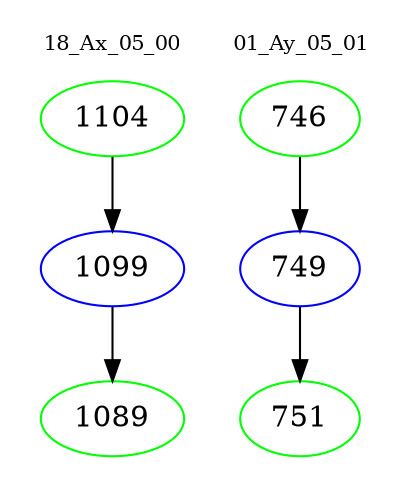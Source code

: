 digraph{
subgraph cluster_0 {
color = white
label = "18_Ax_05_00";
fontsize=10;
T0_1104 [label="1104", color="green"]
T0_1104 -> T0_1099 [color="black"]
T0_1099 [label="1099", color="blue"]
T0_1099 -> T0_1089 [color="black"]
T0_1089 [label="1089", color="green"]
}
subgraph cluster_1 {
color = white
label = "01_Ay_05_01";
fontsize=10;
T1_746 [label="746", color="green"]
T1_746 -> T1_749 [color="black"]
T1_749 [label="749", color="blue"]
T1_749 -> T1_751 [color="black"]
T1_751 [label="751", color="green"]
}
}
